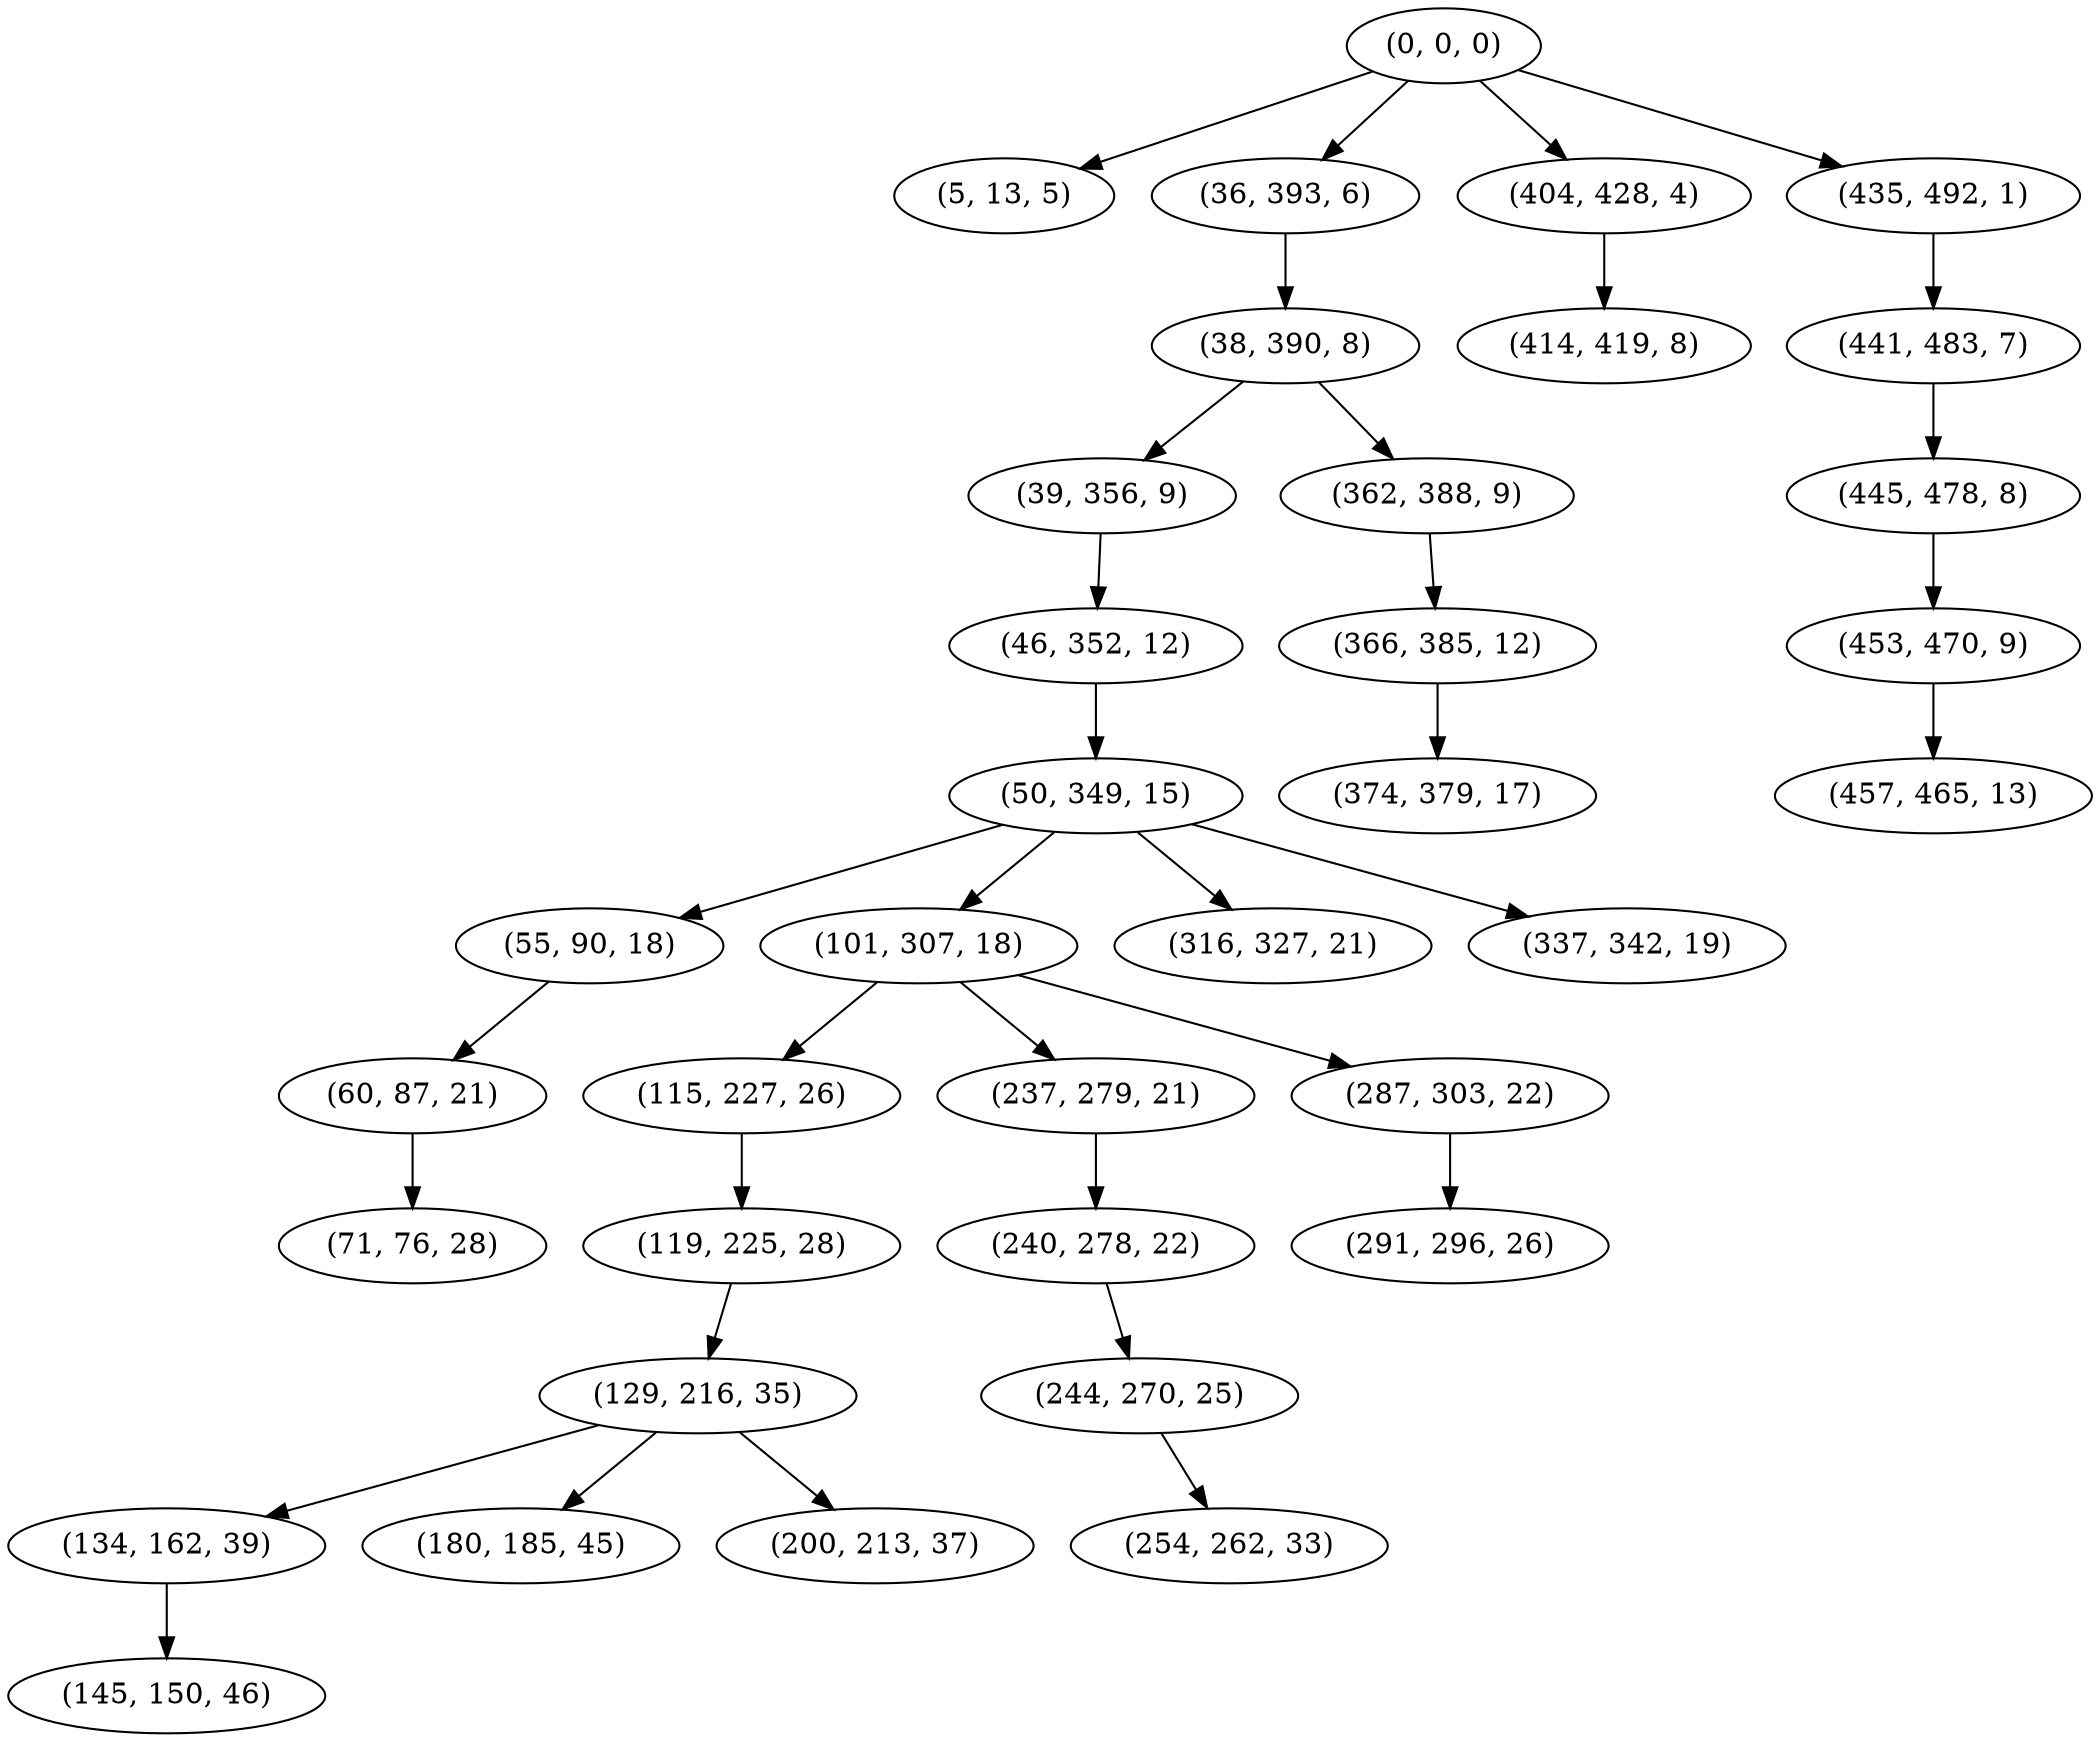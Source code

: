 digraph tree {
    "(0, 0, 0)";
    "(5, 13, 5)";
    "(36, 393, 6)";
    "(38, 390, 8)";
    "(39, 356, 9)";
    "(46, 352, 12)";
    "(50, 349, 15)";
    "(55, 90, 18)";
    "(60, 87, 21)";
    "(71, 76, 28)";
    "(101, 307, 18)";
    "(115, 227, 26)";
    "(119, 225, 28)";
    "(129, 216, 35)";
    "(134, 162, 39)";
    "(145, 150, 46)";
    "(180, 185, 45)";
    "(200, 213, 37)";
    "(237, 279, 21)";
    "(240, 278, 22)";
    "(244, 270, 25)";
    "(254, 262, 33)";
    "(287, 303, 22)";
    "(291, 296, 26)";
    "(316, 327, 21)";
    "(337, 342, 19)";
    "(362, 388, 9)";
    "(366, 385, 12)";
    "(374, 379, 17)";
    "(404, 428, 4)";
    "(414, 419, 8)";
    "(435, 492, 1)";
    "(441, 483, 7)";
    "(445, 478, 8)";
    "(453, 470, 9)";
    "(457, 465, 13)";
    "(0, 0, 0)" -> "(5, 13, 5)";
    "(0, 0, 0)" -> "(36, 393, 6)";
    "(0, 0, 0)" -> "(404, 428, 4)";
    "(0, 0, 0)" -> "(435, 492, 1)";
    "(36, 393, 6)" -> "(38, 390, 8)";
    "(38, 390, 8)" -> "(39, 356, 9)";
    "(38, 390, 8)" -> "(362, 388, 9)";
    "(39, 356, 9)" -> "(46, 352, 12)";
    "(46, 352, 12)" -> "(50, 349, 15)";
    "(50, 349, 15)" -> "(55, 90, 18)";
    "(50, 349, 15)" -> "(101, 307, 18)";
    "(50, 349, 15)" -> "(316, 327, 21)";
    "(50, 349, 15)" -> "(337, 342, 19)";
    "(55, 90, 18)" -> "(60, 87, 21)";
    "(60, 87, 21)" -> "(71, 76, 28)";
    "(101, 307, 18)" -> "(115, 227, 26)";
    "(101, 307, 18)" -> "(237, 279, 21)";
    "(101, 307, 18)" -> "(287, 303, 22)";
    "(115, 227, 26)" -> "(119, 225, 28)";
    "(119, 225, 28)" -> "(129, 216, 35)";
    "(129, 216, 35)" -> "(134, 162, 39)";
    "(129, 216, 35)" -> "(180, 185, 45)";
    "(129, 216, 35)" -> "(200, 213, 37)";
    "(134, 162, 39)" -> "(145, 150, 46)";
    "(237, 279, 21)" -> "(240, 278, 22)";
    "(240, 278, 22)" -> "(244, 270, 25)";
    "(244, 270, 25)" -> "(254, 262, 33)";
    "(287, 303, 22)" -> "(291, 296, 26)";
    "(362, 388, 9)" -> "(366, 385, 12)";
    "(366, 385, 12)" -> "(374, 379, 17)";
    "(404, 428, 4)" -> "(414, 419, 8)";
    "(435, 492, 1)" -> "(441, 483, 7)";
    "(441, 483, 7)" -> "(445, 478, 8)";
    "(445, 478, 8)" -> "(453, 470, 9)";
    "(453, 470, 9)" -> "(457, 465, 13)";
}
